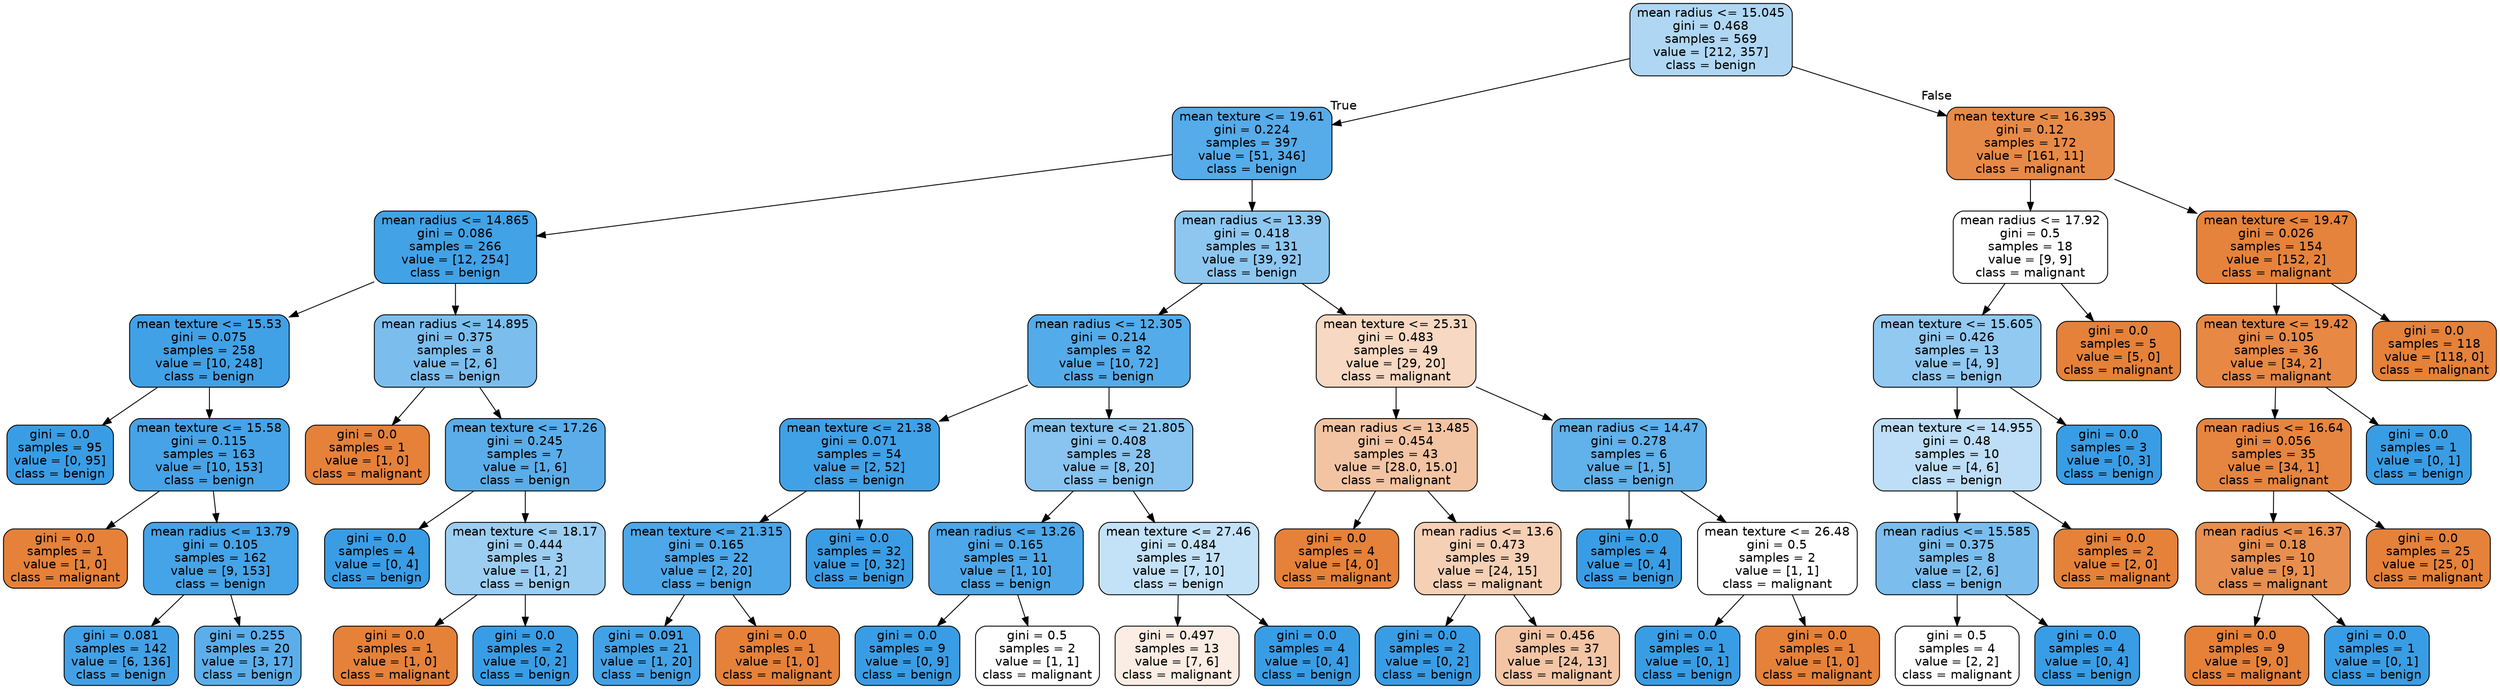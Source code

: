 digraph Tree {
node [shape=box, style="filled, rounded", color="black", fontname="helvetica"] ;
edge [fontname="helvetica"] ;
0 [label="mean radius <= 15.045\ngini = 0.468\nsamples = 569\nvalue = [212, 357]\nclass = benign", fillcolor="#afd7f4"] ;
1 [label="mean texture <= 19.61\ngini = 0.224\nsamples = 397\nvalue = [51, 346]\nclass = benign", fillcolor="#56abe9"] ;
0 -> 1 [labeldistance=2.5, labelangle=45, headlabel="True"] ;
2 [label="mean radius <= 14.865\ngini = 0.086\nsamples = 266\nvalue = [12, 254]\nclass = benign", fillcolor="#42a2e6"] ;
1 -> 2 ;
3 [label="mean texture <= 15.53\ngini = 0.075\nsamples = 258\nvalue = [10, 248]\nclass = benign", fillcolor="#41a1e6"] ;
2 -> 3 ;
4 [label="gini = 0.0\nsamples = 95\nvalue = [0, 95]\nclass = benign", fillcolor="#399de5"] ;
3 -> 4 ;
5 [label="mean texture <= 15.58\ngini = 0.115\nsamples = 163\nvalue = [10, 153]\nclass = benign", fillcolor="#46a3e7"] ;
3 -> 5 ;
6 [label="gini = 0.0\nsamples = 1\nvalue = [1, 0]\nclass = malignant", fillcolor="#e58139"] ;
5 -> 6 ;
7 [label="mean radius <= 13.79\ngini = 0.105\nsamples = 162\nvalue = [9, 153]\nclass = benign", fillcolor="#45a3e7"] ;
5 -> 7 ;
8 [label="gini = 0.081\nsamples = 142\nvalue = [6, 136]\nclass = benign", fillcolor="#42a1e6"] ;
7 -> 8 ;
9 [label="gini = 0.255\nsamples = 20\nvalue = [3, 17]\nclass = benign", fillcolor="#5caeea"] ;
7 -> 9 ;
10 [label="mean radius <= 14.895\ngini = 0.375\nsamples = 8\nvalue = [2, 6]\nclass = benign", fillcolor="#7bbeee"] ;
2 -> 10 ;
11 [label="gini = 0.0\nsamples = 1\nvalue = [1, 0]\nclass = malignant", fillcolor="#e58139"] ;
10 -> 11 ;
12 [label="mean texture <= 17.26\ngini = 0.245\nsamples = 7\nvalue = [1, 6]\nclass = benign", fillcolor="#5aade9"] ;
10 -> 12 ;
13 [label="gini = 0.0\nsamples = 4\nvalue = [0, 4]\nclass = benign", fillcolor="#399de5"] ;
12 -> 13 ;
14 [label="mean texture <= 18.17\ngini = 0.444\nsamples = 3\nvalue = [1, 2]\nclass = benign", fillcolor="#9ccef2"] ;
12 -> 14 ;
15 [label="gini = 0.0\nsamples = 1\nvalue = [1, 0]\nclass = malignant", fillcolor="#e58139"] ;
14 -> 15 ;
16 [label="gini = 0.0\nsamples = 2\nvalue = [0, 2]\nclass = benign", fillcolor="#399de5"] ;
14 -> 16 ;
17 [label="mean radius <= 13.39\ngini = 0.418\nsamples = 131\nvalue = [39, 92]\nclass = benign", fillcolor="#8dc7f0"] ;
1 -> 17 ;
18 [label="mean radius <= 12.305\ngini = 0.214\nsamples = 82\nvalue = [10, 72]\nclass = benign", fillcolor="#54abe9"] ;
17 -> 18 ;
19 [label="mean texture <= 21.38\ngini = 0.071\nsamples = 54\nvalue = [2, 52]\nclass = benign", fillcolor="#41a1e6"] ;
18 -> 19 ;
20 [label="mean texture <= 21.315\ngini = 0.165\nsamples = 22\nvalue = [2, 20]\nclass = benign", fillcolor="#4da7e8"] ;
19 -> 20 ;
21 [label="gini = 0.091\nsamples = 21\nvalue = [1, 20]\nclass = benign", fillcolor="#43a2e6"] ;
20 -> 21 ;
22 [label="gini = 0.0\nsamples = 1\nvalue = [1, 0]\nclass = malignant", fillcolor="#e58139"] ;
20 -> 22 ;
23 [label="gini = 0.0\nsamples = 32\nvalue = [0, 32]\nclass = benign", fillcolor="#399de5"] ;
19 -> 23 ;
24 [label="mean texture <= 21.805\ngini = 0.408\nsamples = 28\nvalue = [8, 20]\nclass = benign", fillcolor="#88c4ef"] ;
18 -> 24 ;
25 [label="mean radius <= 13.26\ngini = 0.165\nsamples = 11\nvalue = [1, 10]\nclass = benign", fillcolor="#4da7e8"] ;
24 -> 25 ;
26 [label="gini = 0.0\nsamples = 9\nvalue = [0, 9]\nclass = benign", fillcolor="#399de5"] ;
25 -> 26 ;
27 [label="gini = 0.5\nsamples = 2\nvalue = [1, 1]\nclass = malignant", fillcolor="#ffffff"] ;
25 -> 27 ;
28 [label="mean texture <= 27.46\ngini = 0.484\nsamples = 17\nvalue = [7, 10]\nclass = benign", fillcolor="#c4e2f7"] ;
24 -> 28 ;
29 [label="gini = 0.497\nsamples = 13\nvalue = [7, 6]\nclass = malignant", fillcolor="#fbede3"] ;
28 -> 29 ;
30 [label="gini = 0.0\nsamples = 4\nvalue = [0, 4]\nclass = benign", fillcolor="#399de5"] ;
28 -> 30 ;
31 [label="mean texture <= 25.31\ngini = 0.483\nsamples = 49\nvalue = [29, 20]\nclass = malignant", fillcolor="#f7d8c2"] ;
17 -> 31 ;
32 [label="mean radius <= 13.485\ngini = 0.454\nsamples = 43\nvalue = [28.0, 15.0]\nclass = malignant", fillcolor="#f3c4a3"] ;
31 -> 32 ;
33 [label="gini = 0.0\nsamples = 4\nvalue = [4, 0]\nclass = malignant", fillcolor="#e58139"] ;
32 -> 33 ;
34 [label="mean radius <= 13.6\ngini = 0.473\nsamples = 39\nvalue = [24, 15]\nclass = malignant", fillcolor="#f5d0b5"] ;
32 -> 34 ;
35 [label="gini = 0.0\nsamples = 2\nvalue = [0, 2]\nclass = benign", fillcolor="#399de5"] ;
34 -> 35 ;
36 [label="gini = 0.456\nsamples = 37\nvalue = [24, 13]\nclass = malignant", fillcolor="#f3c5a4"] ;
34 -> 36 ;
37 [label="mean radius <= 14.47\ngini = 0.278\nsamples = 6\nvalue = [1, 5]\nclass = benign", fillcolor="#61b1ea"] ;
31 -> 37 ;
38 [label="gini = 0.0\nsamples = 4\nvalue = [0, 4]\nclass = benign", fillcolor="#399de5"] ;
37 -> 38 ;
39 [label="mean texture <= 26.48\ngini = 0.5\nsamples = 2\nvalue = [1, 1]\nclass = malignant", fillcolor="#ffffff"] ;
37 -> 39 ;
40 [label="gini = 0.0\nsamples = 1\nvalue = [0, 1]\nclass = benign", fillcolor="#399de5"] ;
39 -> 40 ;
41 [label="gini = 0.0\nsamples = 1\nvalue = [1, 0]\nclass = malignant", fillcolor="#e58139"] ;
39 -> 41 ;
42 [label="mean texture <= 16.395\ngini = 0.12\nsamples = 172\nvalue = [161, 11]\nclass = malignant", fillcolor="#e78a47"] ;
0 -> 42 [labeldistance=2.5, labelangle=-45, headlabel="False"] ;
43 [label="mean radius <= 17.92\ngini = 0.5\nsamples = 18\nvalue = [9, 9]\nclass = malignant", fillcolor="#ffffff"] ;
42 -> 43 ;
44 [label="mean texture <= 15.605\ngini = 0.426\nsamples = 13\nvalue = [4, 9]\nclass = benign", fillcolor="#91c9f1"] ;
43 -> 44 ;
45 [label="mean texture <= 14.955\ngini = 0.48\nsamples = 10\nvalue = [4, 6]\nclass = benign", fillcolor="#bddef6"] ;
44 -> 45 ;
46 [label="mean radius <= 15.585\ngini = 0.375\nsamples = 8\nvalue = [2, 6]\nclass = benign", fillcolor="#7bbeee"] ;
45 -> 46 ;
47 [label="gini = 0.5\nsamples = 4\nvalue = [2, 2]\nclass = malignant", fillcolor="#ffffff"] ;
46 -> 47 ;
48 [label="gini = 0.0\nsamples = 4\nvalue = [0, 4]\nclass = benign", fillcolor="#399de5"] ;
46 -> 48 ;
49 [label="gini = 0.0\nsamples = 2\nvalue = [2, 0]\nclass = malignant", fillcolor="#e58139"] ;
45 -> 49 ;
50 [label="gini = 0.0\nsamples = 3\nvalue = [0, 3]\nclass = benign", fillcolor="#399de5"] ;
44 -> 50 ;
51 [label="gini = 0.0\nsamples = 5\nvalue = [5, 0]\nclass = malignant", fillcolor="#e58139"] ;
43 -> 51 ;
52 [label="mean texture <= 19.47\ngini = 0.026\nsamples = 154\nvalue = [152, 2]\nclass = malignant", fillcolor="#e5833c"] ;
42 -> 52 ;
53 [label="mean texture <= 19.42\ngini = 0.105\nsamples = 36\nvalue = [34, 2]\nclass = malignant", fillcolor="#e78845"] ;
52 -> 53 ;
54 [label="mean radius <= 16.64\ngini = 0.056\nsamples = 35\nvalue = [34, 1]\nclass = malignant", fillcolor="#e6853f"] ;
53 -> 54 ;
55 [label="mean radius <= 16.37\ngini = 0.18\nsamples = 10\nvalue = [9, 1]\nclass = malignant", fillcolor="#e88f4f"] ;
54 -> 55 ;
56 [label="gini = 0.0\nsamples = 9\nvalue = [9, 0]\nclass = malignant", fillcolor="#e58139"] ;
55 -> 56 ;
57 [label="gini = 0.0\nsamples = 1\nvalue = [0, 1]\nclass = benign", fillcolor="#399de5"] ;
55 -> 57 ;
58 [label="gini = 0.0\nsamples = 25\nvalue = [25, 0]\nclass = malignant", fillcolor="#e58139"] ;
54 -> 58 ;
59 [label="gini = 0.0\nsamples = 1\nvalue = [0, 1]\nclass = benign", fillcolor="#399de5"] ;
53 -> 59 ;
60 [label="gini = 0.0\nsamples = 118\nvalue = [118, 0]\nclass = malignant", fillcolor="#e58139"] ;
52 -> 60 ;
}